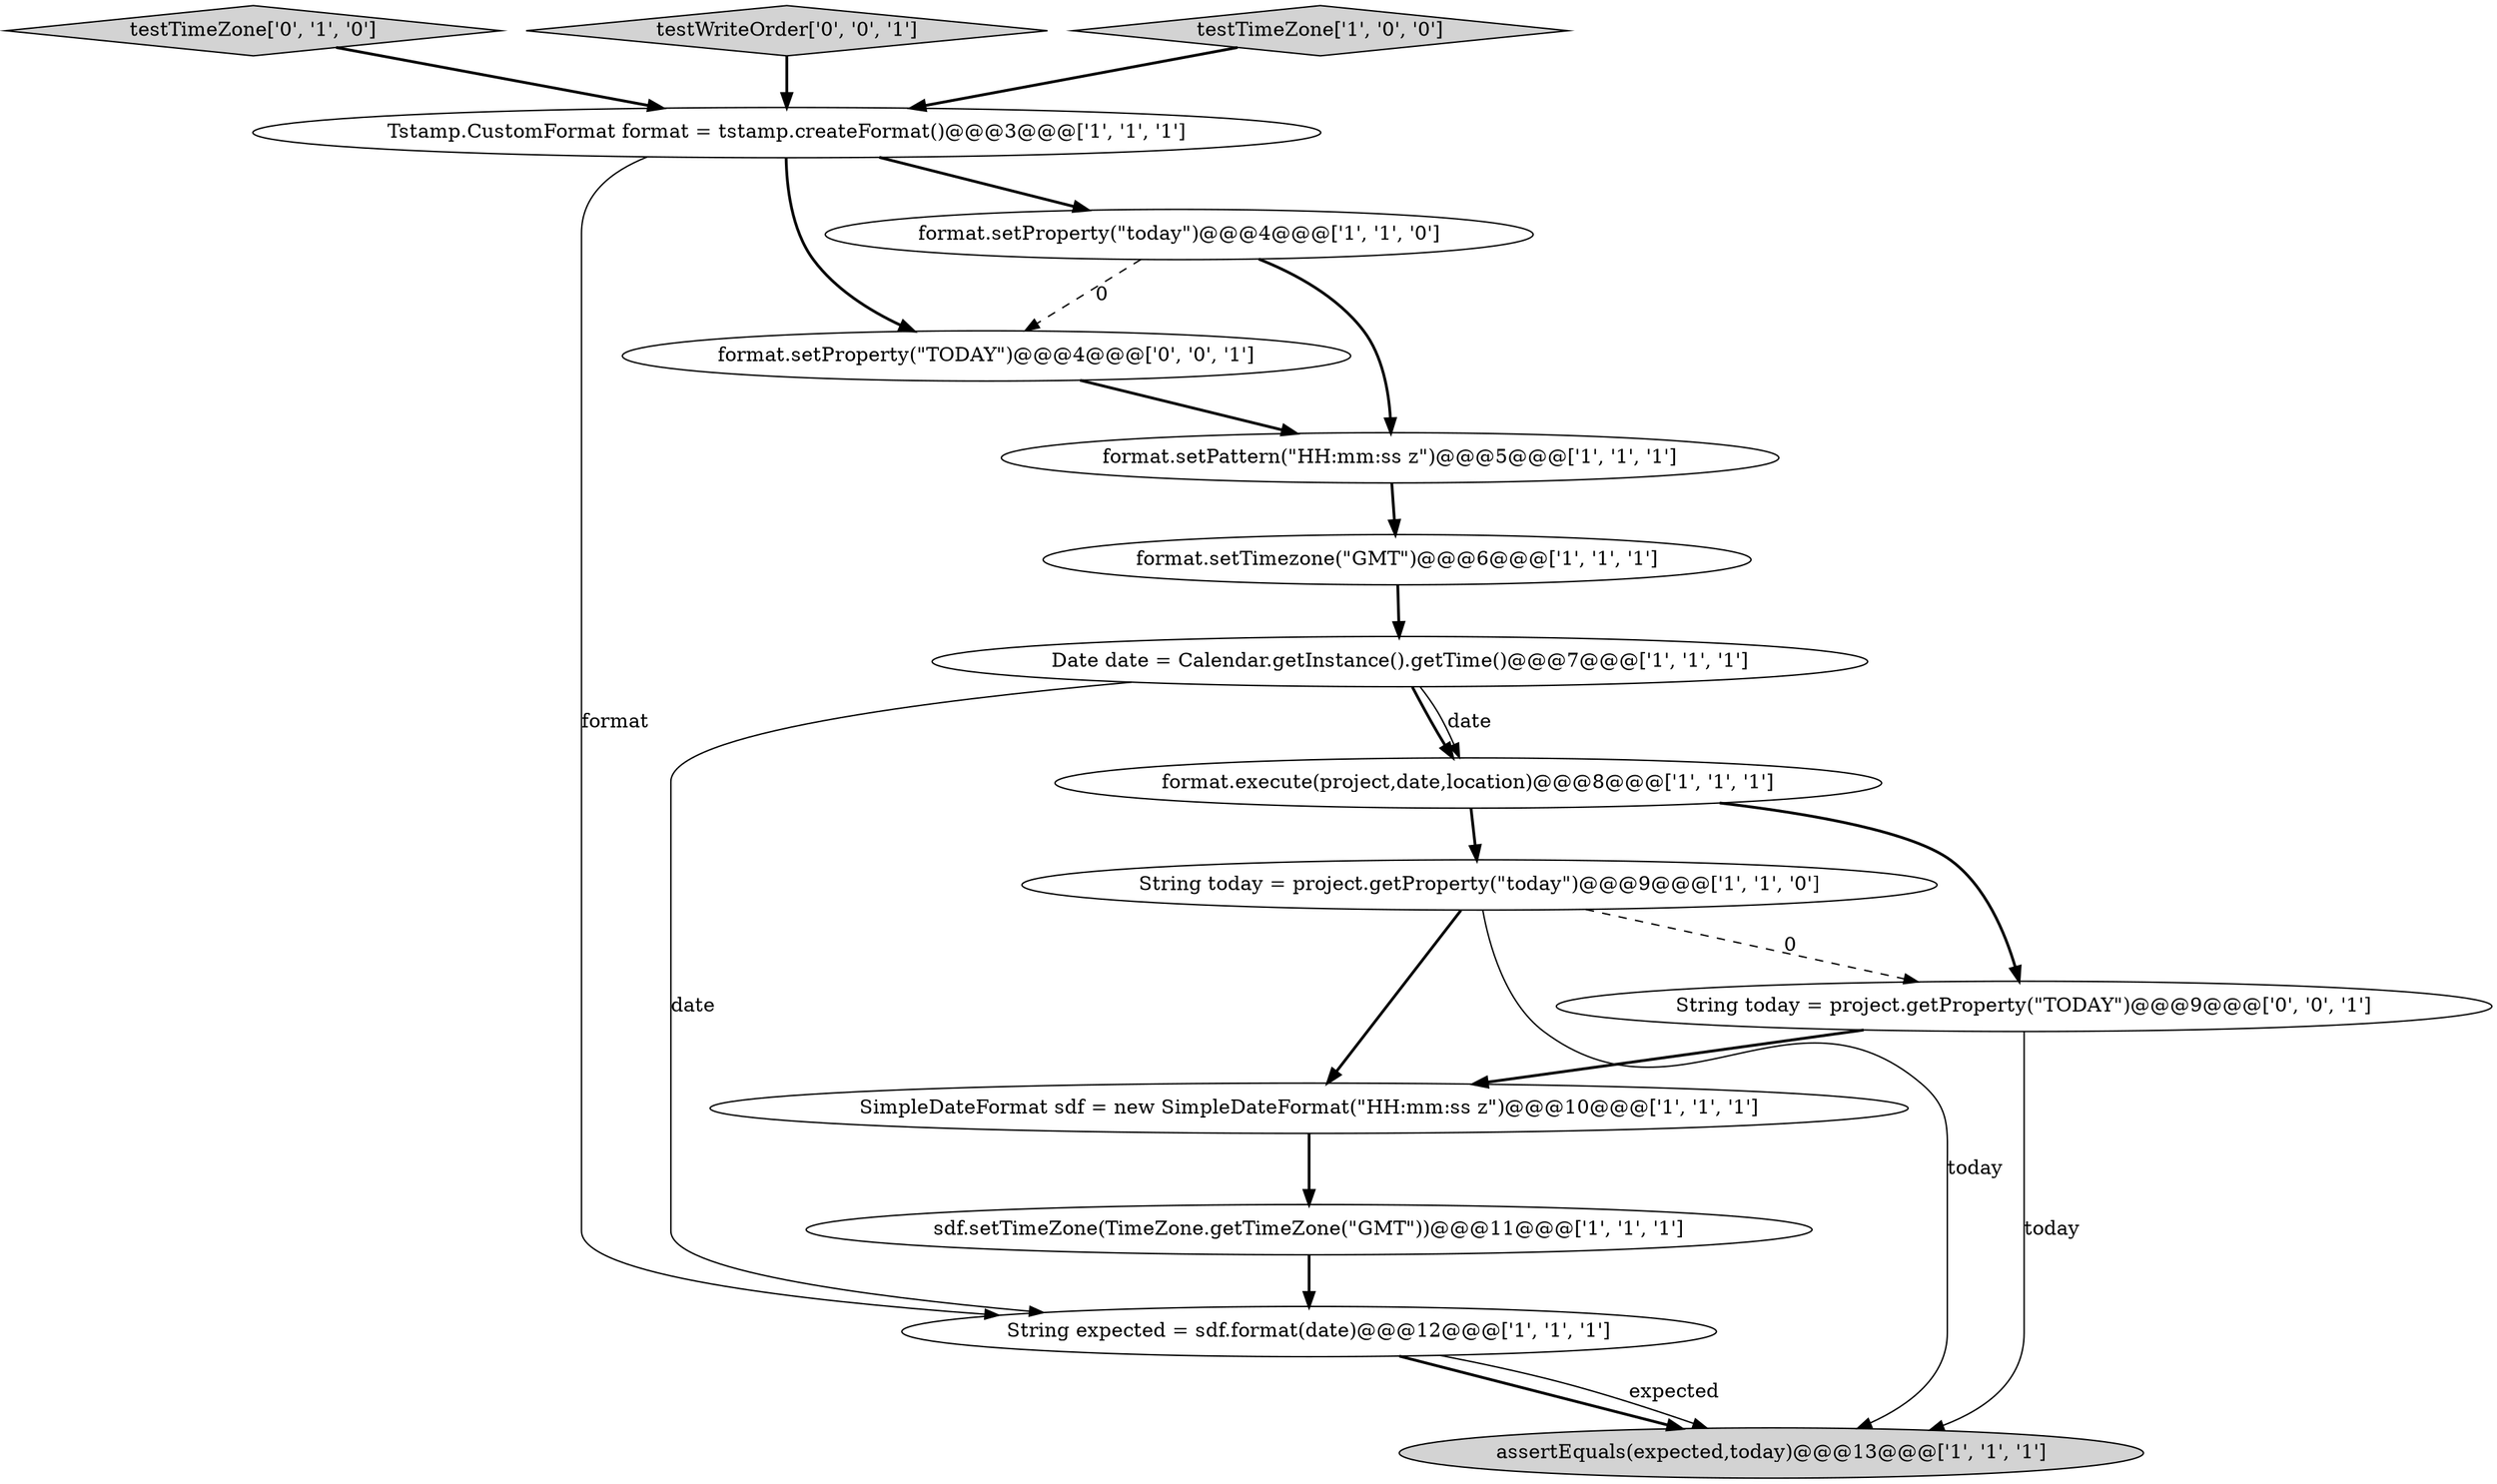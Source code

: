 digraph {
15 [style = filled, label = "String today = project.getProperty(\"TODAY\")@@@9@@@['0', '0', '1']", fillcolor = white, shape = ellipse image = "AAA0AAABBB3BBB"];
12 [style = filled, label = "testTimeZone['0', '1', '0']", fillcolor = lightgray, shape = diamond image = "AAA0AAABBB2BBB"];
3 [style = filled, label = "String expected = sdf.format(date)@@@12@@@['1', '1', '1']", fillcolor = white, shape = ellipse image = "AAA0AAABBB1BBB"];
5 [style = filled, label = "String today = project.getProperty(\"today\")@@@9@@@['1', '1', '0']", fillcolor = white, shape = ellipse image = "AAA0AAABBB1BBB"];
14 [style = filled, label = "testWriteOrder['0', '0', '1']", fillcolor = lightgray, shape = diamond image = "AAA0AAABBB3BBB"];
0 [style = filled, label = "format.execute(project,date,location)@@@8@@@['1', '1', '1']", fillcolor = white, shape = ellipse image = "AAA0AAABBB1BBB"];
11 [style = filled, label = "testTimeZone['1', '0', '0']", fillcolor = lightgray, shape = diamond image = "AAA0AAABBB1BBB"];
2 [style = filled, label = "format.setPattern(\"HH:mm:ss z\")@@@5@@@['1', '1', '1']", fillcolor = white, shape = ellipse image = "AAA0AAABBB1BBB"];
6 [style = filled, label = "format.setProperty(\"today\")@@@4@@@['1', '1', '0']", fillcolor = white, shape = ellipse image = "AAA0AAABBB1BBB"];
13 [style = filled, label = "format.setProperty(\"TODAY\")@@@4@@@['0', '0', '1']", fillcolor = white, shape = ellipse image = "AAA0AAABBB3BBB"];
9 [style = filled, label = "assertEquals(expected,today)@@@13@@@['1', '1', '1']", fillcolor = lightgray, shape = ellipse image = "AAA0AAABBB1BBB"];
8 [style = filled, label = "SimpleDateFormat sdf = new SimpleDateFormat(\"HH:mm:ss z\")@@@10@@@['1', '1', '1']", fillcolor = white, shape = ellipse image = "AAA0AAABBB1BBB"];
4 [style = filled, label = "Tstamp.CustomFormat format = tstamp.createFormat()@@@3@@@['1', '1', '1']", fillcolor = white, shape = ellipse image = "AAA0AAABBB1BBB"];
10 [style = filled, label = "format.setTimezone(\"GMT\")@@@6@@@['1', '1', '1']", fillcolor = white, shape = ellipse image = "AAA0AAABBB1BBB"];
7 [style = filled, label = "Date date = Calendar.getInstance().getTime()@@@7@@@['1', '1', '1']", fillcolor = white, shape = ellipse image = "AAA0AAABBB1BBB"];
1 [style = filled, label = "sdf.setTimeZone(TimeZone.getTimeZone(\"GMT\"))@@@11@@@['1', '1', '1']", fillcolor = white, shape = ellipse image = "AAA0AAABBB1BBB"];
5->8 [style = bold, label=""];
4->6 [style = bold, label=""];
5->9 [style = solid, label="today"];
11->4 [style = bold, label=""];
4->13 [style = bold, label=""];
1->3 [style = bold, label=""];
7->0 [style = bold, label=""];
7->0 [style = solid, label="date"];
2->10 [style = bold, label=""];
10->7 [style = bold, label=""];
0->15 [style = bold, label=""];
6->2 [style = bold, label=""];
15->9 [style = solid, label="today"];
3->9 [style = bold, label=""];
8->1 [style = bold, label=""];
7->3 [style = solid, label="date"];
6->13 [style = dashed, label="0"];
12->4 [style = bold, label=""];
3->9 [style = solid, label="expected"];
13->2 [style = bold, label=""];
5->15 [style = dashed, label="0"];
4->3 [style = solid, label="format"];
15->8 [style = bold, label=""];
0->5 [style = bold, label=""];
14->4 [style = bold, label=""];
}
